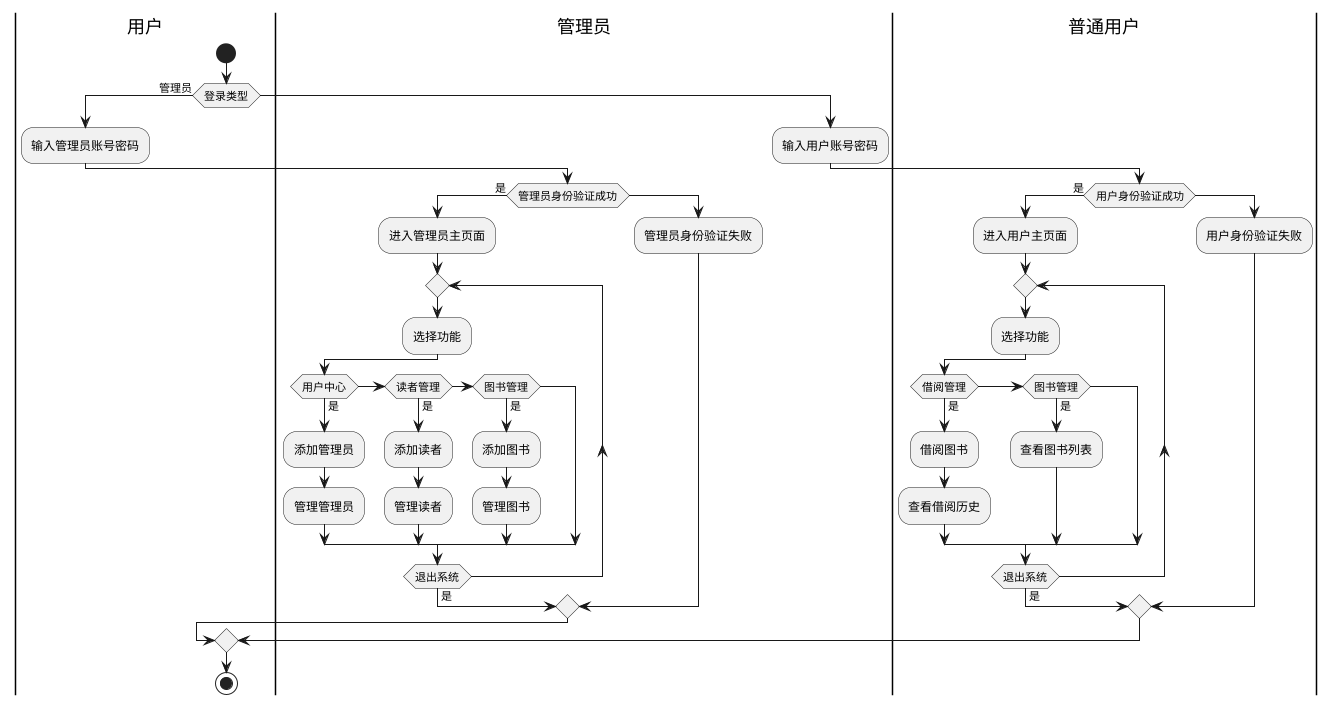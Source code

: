 @startuml
|用户|

start

if (登录类型) then (管理员)
    :输入管理员账号密码;
    |管理员|
    if (管理员身份验证成功) then (是)
        :进入管理员主页面;
        repeat
            :选择功能;
            if (用户中心) then (是)
                :添加管理员;
                :管理管理员;
            else if (读者管理) then (是)
                :添加读者;
                :管理读者;
            else if (图书管理) then (是)
                :添加图书;
                :管理图书;
            endif
        repeat while (退出系统) not (是)
    else
        :管理员身份验证失败;
    endif
else
    :输入用户账号密码;
    |普通用户|
    if (用户身份验证成功) then (是)
        :进入用户主页面;
        repeat
            :选择功能;
            if (借阅管理) then (是)
                :借阅图书;
                :查看借阅历史;
            else if (图书管理) then (是)
                :查看图书列表;
            endif
        repeat while (退出系统)not (是)
    else
        :用户身份验证失败;
    endif
endif

|用户|
stop

@enduml